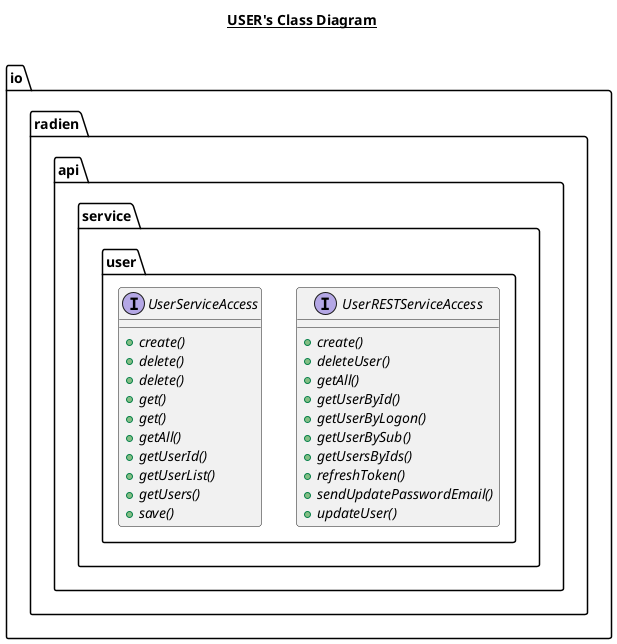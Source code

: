 @startuml

title __USER's Class Diagram__\n

  namespace io.radien.api {
    namespace service {
      namespace user {
        interface io.radien.api.service.user.UserRESTServiceAccess {
            {abstract} + create()
            {abstract} + deleteUser()
            {abstract} + getAll()
            {abstract} + getUserById()
            {abstract} + getUserByLogon()
            {abstract} + getUserBySub()
            {abstract} + getUsersByIds()
            {abstract} + refreshToken()
            {abstract} + sendUpdatePasswordEmail()
            {abstract} + updateUser()
        }
      }
    }
  }
  

  namespace io.radien.api {
    namespace service {
      namespace user {
        interface io.radien.api.service.user.UserServiceAccess {
            {abstract} + create()
            {abstract} + delete()
            {abstract} + delete()
            {abstract} + get()
            {abstract} + get()
            {abstract} + getAll()
            {abstract} + getUserId()
            {abstract} + getUserList()
            {abstract} + getUsers()
            {abstract} + save()
        }
      }
    }
  }
  








@enduml
